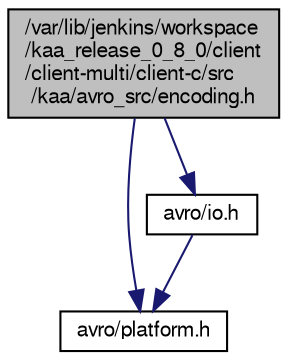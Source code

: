 digraph "/var/lib/jenkins/workspace/kaa_release_0_8_0/client/client-multi/client-c/src/kaa/avro_src/encoding.h"
{
  bgcolor="transparent";
  edge [fontname="FreeSans",fontsize="10",labelfontname="FreeSans",labelfontsize="10"];
  node [fontname="FreeSans",fontsize="10",shape=record];
  Node1 [label="/var/lib/jenkins/workspace\l/kaa_release_0_8_0/client\l/client-multi/client-c/src\l/kaa/avro_src/encoding.h",height=0.2,width=0.4,color="black", fillcolor="grey75", style="filled" fontcolor="black"];
  Node1 -> Node2 [color="midnightblue",fontsize="10",style="solid",fontname="FreeSans"];
  Node2 [label="avro/platform.h",height=0.2,width=0.4,color="black",URL="$avro__src_2avro_2platform_8h.html"];
  Node1 -> Node3 [color="midnightblue",fontsize="10",style="solid",fontname="FreeSans"];
  Node3 [label="avro/io.h",height=0.2,width=0.4,color="black",URL="$io_8h.html"];
  Node3 -> Node2 [color="midnightblue",fontsize="10",style="solid",fontname="FreeSans"];
}
